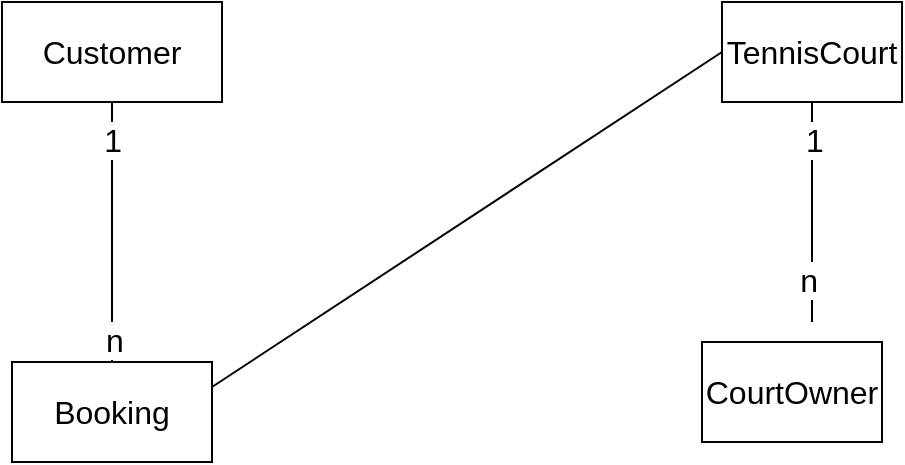 <mxfile version="18.2.0" type="device" pages="3"><diagram id="C5RBs43oDa-KdzZeNtuy" name="ERD"><mxGraphModel dx="1422" dy="737" grid="1" gridSize="10" guides="1" tooltips="1" connect="1" arrows="1" fold="1" page="1" pageScale="1" pageWidth="827" pageHeight="1169" math="0" shadow="0"><root><mxCell id="WIyWlLk6GJQsqaUBKTNV-0"/><mxCell id="WIyWlLk6GJQsqaUBKTNV-1" parent="WIyWlLk6GJQsqaUBKTNV-0"/><mxCell id="2PuIVnwq2_Kb8rl6RkyV-0" value="TennisCourt" style="rounded=0;whiteSpace=wrap;html=1;fontSize=16;" parent="WIyWlLk6GJQsqaUBKTNV-1" vertex="1"><mxGeometry x="450" y="90" width="90" height="50" as="geometry"/></mxCell><mxCell id="2PuIVnwq2_Kb8rl6RkyV-2" value="CourtOwner" style="rounded=0;whiteSpace=wrap;html=1;fontSize=16;" parent="WIyWlLk6GJQsqaUBKTNV-1" vertex="1"><mxGeometry x="440" y="260" width="90" height="50" as="geometry"/></mxCell><mxCell id="2PuIVnwq2_Kb8rl6RkyV-3" value="Customer" style="rounded=0;whiteSpace=wrap;html=1;fontSize=16;" parent="WIyWlLk6GJQsqaUBKTNV-1" vertex="1"><mxGeometry x="90" y="90" width="110" height="50" as="geometry"/></mxCell><mxCell id="2PuIVnwq2_Kb8rl6RkyV-11" value="" style="endArrow=none;html=1;rounded=0;fontSize=16;exitX=0.5;exitY=1;exitDx=0;exitDy=0;endFill=0;" parent="WIyWlLk6GJQsqaUBKTNV-1" source="2PuIVnwq2_Kb8rl6RkyV-0" edge="1"><mxGeometry relative="1" as="geometry"><mxPoint x="310" y="390" as="sourcePoint"/><mxPoint x="495" y="250" as="targetPoint"/></mxGeometry></mxCell><mxCell id="2PuIVnwq2_Kb8rl6RkyV-13" value="1" style="edgeLabel;resizable=0;html=1;align=left;verticalAlign=bottom;fontSize=16;" parent="2PuIVnwq2_Kb8rl6RkyV-11" connectable="0" vertex="1"><mxGeometry x="-1" relative="1" as="geometry"><mxPoint x="-5" y="30" as="offset"/></mxGeometry></mxCell><mxCell id="2PuIVnwq2_Kb8rl6RkyV-14" value="n" style="edgeLabel;resizable=0;html=1;align=right;verticalAlign=bottom;fontSize=16;" parent="2PuIVnwq2_Kb8rl6RkyV-11" connectable="0" vertex="1"><mxGeometry x="1" relative="1" as="geometry"><mxPoint x="3" y="-10" as="offset"/></mxGeometry></mxCell><mxCell id="2PuIVnwq2_Kb8rl6RkyV-20" value="Booking" style="rounded=0;whiteSpace=wrap;html=1;fontSize=16;" parent="WIyWlLk6GJQsqaUBKTNV-1" vertex="1"><mxGeometry x="95" y="270" width="100" height="50" as="geometry"/></mxCell><mxCell id="2PuIVnwq2_Kb8rl6RkyV-25" value="" style="endArrow=none;html=1;rounded=0;fontSize=16;entryX=0.5;entryY=1;entryDx=0;entryDy=0;endFill=0;" parent="WIyWlLk6GJQsqaUBKTNV-1" source="2PuIVnwq2_Kb8rl6RkyV-20" target="2PuIVnwq2_Kb8rl6RkyV-3" edge="1"><mxGeometry relative="1" as="geometry"><mxPoint x="240" y="300" as="sourcePoint"/><mxPoint x="350" y="330" as="targetPoint"/></mxGeometry></mxCell><mxCell id="2PuIVnwq2_Kb8rl6RkyV-26" value="n" style="edgeLabel;resizable=0;html=1;align=left;verticalAlign=bottom;fontSize=16;" parent="2PuIVnwq2_Kb8rl6RkyV-25" connectable="0" vertex="1"><mxGeometry x="-1" relative="1" as="geometry"><mxPoint x="-5" as="offset"/></mxGeometry></mxCell><mxCell id="2PuIVnwq2_Kb8rl6RkyV-27" value="1" style="edgeLabel;resizable=0;html=1;align=right;verticalAlign=bottom;fontSize=16;" parent="2PuIVnwq2_Kb8rl6RkyV-25" connectable="0" vertex="1"><mxGeometry x="1" relative="1" as="geometry"><mxPoint x="5" y="30" as="offset"/></mxGeometry></mxCell><mxCell id="aua31piOPpDeDvHwwefi-3" value="" style="endArrow=none;html=1;rounded=0;exitX=1;exitY=0.25;exitDx=0;exitDy=0;entryX=0;entryY=0.5;entryDx=0;entryDy=0;" parent="WIyWlLk6GJQsqaUBKTNV-1" source="2PuIVnwq2_Kb8rl6RkyV-20" target="2PuIVnwq2_Kb8rl6RkyV-0" edge="1"><mxGeometry relative="1" as="geometry"><mxPoint x="330" y="380" as="sourcePoint"/><mxPoint x="490" y="380" as="targetPoint"/></mxGeometry></mxCell></root></mxGraphModel></diagram><diagram id="2z8vm2CFwaN5a-4MTKaR" name="System Boundary"><mxGraphModel dx="1422" dy="737" grid="1" gridSize="10" guides="1" tooltips="1" connect="1" arrows="1" fold="1" page="1" pageScale="1" pageWidth="827" pageHeight="1169" math="0" shadow="0"><root><mxCell id="0"/><mxCell id="1" parent="0"/><mxCell id="UJW-gBjIxC0FnNtkPzUB-1" value="" style="rounded=0;whiteSpace=wrap;html=1;fontSize=16;" parent="1" vertex="1"><mxGeometry x="120" y="120" width="600" height="760" as="geometry"/></mxCell><mxCell id="UJW-gBjIxC0FnNtkPzUB-2" value="Authenticated" style="shape=umlActor;verticalLabelPosition=bottom;verticalAlign=top;html=1;outlineConnect=0;fontSize=16;" parent="1" vertex="1"><mxGeometry x="50" y="450" width="30" height="60" as="geometry"/></mxCell><mxCell id="UJW-gBjIxC0FnNtkPzUB-3" value="Guest" style="shape=umlActor;verticalLabelPosition=bottom;verticalAlign=top;html=1;outlineConnect=0;fontSize=16;" parent="1" vertex="1"><mxGeometry x="40" y="180" width="30" height="60" as="geometry"/></mxCell><mxCell id="UJW-gBjIxC0FnNtkPzUB-9" value="Tennis court owner" style="shape=umlActor;verticalLabelPosition=bottom;verticalAlign=top;html=1;outlineConnect=0;fontSize=16;" parent="1" vertex="1"><mxGeometry x="790" y="170" width="30" height="60" as="geometry"/></mxCell><mxCell id="UJW-gBjIxC0FnNtkPzUB-10" value="Admin&amp;nbsp;" style="shape=umlActor;verticalLabelPosition=bottom;verticalAlign=top;html=1;outlineConnect=0;fontSize=16;" parent="1" vertex="1"><mxGeometry x="770" y="730" width="30" height="60" as="geometry"/></mxCell><mxCell id="UJW-gBjIxC0FnNtkPzUB-11" value="System handler" style="shape=umlActor;verticalLabelPosition=bottom;verticalAlign=top;html=1;outlineConnect=0;fontSize=16;" parent="1" vertex="1"><mxGeometry x="760" y="400" width="30" height="60" as="geometry"/></mxCell><mxCell id="UJW-gBjIxC0FnNtkPzUB-14" value="" style="endArrow=classic;html=1;rounded=0;fontSize=16;exitX=0.5;exitY=0;exitDx=0;exitDy=0;exitPerimeter=0;" parent="1" source="UJW-gBjIxC0FnNtkPzUB-9" target="UJW-gBjIxC0FnNtkPzUB-2" edge="1"><mxGeometry width="50" height="50" relative="1" as="geometry"><mxPoint x="290" y="430" as="sourcePoint"/><mxPoint x="340" y="380" as="targetPoint"/><Array as="points"><mxPoint x="805" y="50"/><mxPoint x="55" y="50"/><mxPoint x="20" y="50"/><mxPoint x="20" y="150"/><mxPoint x="20" y="380"/><mxPoint x="20" y="440"/></Array></mxGeometry></mxCell><mxCell id="UJW-gBjIxC0FnNtkPzUB-16" value="Login" style="ellipse;whiteSpace=wrap;html=1;fontSize=16;" parent="1" vertex="1"><mxGeometry x="170" y="190" width="100" height="50" as="geometry"/></mxCell><mxCell id="UJW-gBjIxC0FnNtkPzUB-17" value="View list tennis court" style="ellipse;whiteSpace=wrap;html=1;fontSize=16;" parent="1" vertex="1"><mxGeometry x="147.5" y="310" width="130" height="60" as="geometry"/></mxCell><mxCell id="UJW-gBjIxC0FnNtkPzUB-18" value="Register" style="ellipse;whiteSpace=wrap;html=1;fontSize=16;" parent="1" vertex="1"><mxGeometry x="170" y="130" width="110" height="50" as="geometry"/></mxCell><mxCell id="UJW-gBjIxC0FnNtkPzUB-21" value="Logout" style="ellipse;whiteSpace=wrap;html=1;fontSize=16;" parent="1" vertex="1"><mxGeometry x="162.5" y="390" width="100" height="50" as="geometry"/></mxCell><mxCell id="UJW-gBjIxC0FnNtkPzUB-26" value="Customer" style="shape=umlActor;verticalLabelPosition=bottom;verticalAlign=top;html=1;outlineConnect=0;fontSize=16;" parent="1" vertex="1"><mxGeometry x="50" y="680" width="30" height="60" as="geometry"/></mxCell><mxCell id="UJW-gBjIxC0FnNtkPzUB-27" value="" style="endArrow=classic;html=1;rounded=0;fontSize=16;exitX=0.5;exitY=0;exitDx=0;exitDy=0;exitPerimeter=0;" parent="1" source="UJW-gBjIxC0FnNtkPzUB-26" target="UJW-gBjIxC0FnNtkPzUB-2" edge="1"><mxGeometry width="50" height="50" relative="1" as="geometry"><mxPoint x="460" y="770" as="sourcePoint"/><mxPoint x="510" y="720" as="targetPoint"/></mxGeometry></mxCell><mxCell id="UJW-gBjIxC0FnNtkPzUB-28" value="" style="endArrow=classic;html=1;rounded=0;fontSize=16;exitX=0;exitY=1;exitDx=0;exitDy=0;exitPerimeter=0;entryX=0;entryY=0.333;entryDx=0;entryDy=0;entryPerimeter=0;" parent="1" source="UJW-gBjIxC0FnNtkPzUB-10" target="UJW-gBjIxC0FnNtkPzUB-2" edge="1"><mxGeometry width="50" height="50" relative="1" as="geometry"><mxPoint x="460" y="570" as="sourcePoint"/><mxPoint x="510" y="520" as="targetPoint"/><Array as="points"><mxPoint x="770" y="920"/><mxPoint x="10" y="920"/><mxPoint x="10" y="500"/></Array></mxGeometry></mxCell><mxCell id="UJW-gBjIxC0FnNtkPzUB-30" value="View profile" style="ellipse;whiteSpace=wrap;html=1;fontSize=16;" parent="1" vertex="1"><mxGeometry x="170" y="460" width="120" height="60" as="geometry"/></mxCell><mxCell id="UJW-gBjIxC0FnNtkPzUB-33" value="Edit profile" style="ellipse;whiteSpace=wrap;html=1;fontSize=16;" parent="1" vertex="1"><mxGeometry x="350" y="430" width="120" height="60" as="geometry"/></mxCell><mxCell id="UJW-gBjIxC0FnNtkPzUB-36" value="Booking tennis court" style="ellipse;whiteSpace=wrap;html=1;fontSize=16;" parent="1" vertex="1"><mxGeometry x="140" y="740" width="145" height="60" as="geometry"/></mxCell><mxCell id="UJW-gBjIxC0FnNtkPzUB-38" value="View notifications" style="ellipse;whiteSpace=wrap;html=1;fontSize=16;" parent="1" vertex="1"><mxGeometry x="165" y="530" width="170" height="60" as="geometry"/></mxCell><mxCell id="UJW-gBjIxC0FnNtkPzUB-39" value="View history booking" style="ellipse;whiteSpace=wrap;html=1;fontSize=16;" parent="1" vertex="1"><mxGeometry x="147.5" y="610" width="160" height="60" as="geometry"/></mxCell><mxCell id="UJW-gBjIxC0FnNtkPzUB-42" value="View booking detail" style="ellipse;whiteSpace=wrap;html=1;fontSize=16;" parent="1" vertex="1"><mxGeometry x="352.5" y="740" width="145" height="60" as="geometry"/></mxCell><mxCell id="UJW-gBjIxC0FnNtkPzUB-44" value="Cancel booking" style="ellipse;whiteSpace=wrap;html=1;fontSize=16;" parent="1" vertex="1"><mxGeometry x="155" y="810" width="145" height="60" as="geometry"/></mxCell><mxCell id="UJW-gBjIxC0FnNtkPzUB-48" value="Send notifications" style="ellipse;whiteSpace=wrap;html=1;fontSize=16;" parent="1" vertex="1"><mxGeometry x="497.5" y="430" width="170" height="60" as="geometry"/></mxCell><mxCell id="UJW-gBjIxC0FnNtkPzUB-49" value="" style="endArrow=none;html=1;rounded=0;fontSize=16;exitX=0;exitY=0.333;exitDx=0;exitDy=0;exitPerimeter=0;entryX=1;entryY=0.5;entryDx=0;entryDy=0;endFill=0;" parent="1" source="UJW-gBjIxC0FnNtkPzUB-11" target="UJW-gBjIxC0FnNtkPzUB-48" edge="1"><mxGeometry width="50" height="50" relative="1" as="geometry"><mxPoint x="460" y="570" as="sourcePoint"/><mxPoint x="510" y="520" as="targetPoint"/></mxGeometry></mxCell><mxCell id="UJW-gBjIxC0FnNtkPzUB-52" value="Add tennis court" style="ellipse;whiteSpace=wrap;html=1;fontSize=16;" parent="1" vertex="1"><mxGeometry x="550" y="130" width="110" height="50" as="geometry"/></mxCell><mxCell id="UJW-gBjIxC0FnNtkPzUB-53" value="Edit tennis court" style="ellipse;whiteSpace=wrap;html=1;fontSize=16;" parent="1" vertex="1"><mxGeometry x="330" y="360" width="110" height="50" as="geometry"/></mxCell><mxCell id="UJW-gBjIxC0FnNtkPzUB-54" value="Search tennis court" style="ellipse;whiteSpace=wrap;html=1;fontSize=16;" parent="1" vertex="1"><mxGeometry x="135" y="250" width="130" height="50" as="geometry"/></mxCell><mxCell id="UJW-gBjIxC0FnNtkPzUB-56" value="Cancel booking" style="ellipse;whiteSpace=wrap;html=1;fontSize=16;" parent="1" vertex="1"><mxGeometry x="300" y="160" width="145" height="60" as="geometry"/></mxCell><mxCell id="UJW-gBjIxC0FnNtkPzUB-57" value="" style="endArrow=none;html=1;rounded=0;fontSize=16;exitX=0;exitY=0.333;exitDx=0;exitDy=0;exitPerimeter=0;entryX=1;entryY=0.5;entryDx=0;entryDy=0;endFill=0;" parent="1" source="UJW-gBjIxC0FnNtkPzUB-9" target="UJW-gBjIxC0FnNtkPzUB-52" edge="1"><mxGeometry width="50" height="50" relative="1" as="geometry"><mxPoint x="460" y="520" as="sourcePoint"/><mxPoint x="510" y="470" as="targetPoint"/></mxGeometry></mxCell><mxCell id="UJW-gBjIxC0FnNtkPzUB-60" value="View list booking" style="ellipse;whiteSpace=wrap;html=1;fontSize=16;" parent="1" vertex="1"><mxGeometry x="520" y="190" width="110" height="50" as="geometry"/></mxCell><mxCell id="UJW-gBjIxC0FnNtkPzUB-61" value="" style="endArrow=none;html=1;rounded=0;fontSize=16;entryX=1;entryY=0.5;entryDx=0;entryDy=0;endFill=0;" parent="1" target="UJW-gBjIxC0FnNtkPzUB-60" edge="1"><mxGeometry width="50" height="50" relative="1" as="geometry"><mxPoint x="790" y="190" as="sourcePoint"/><mxPoint x="510" y="470" as="targetPoint"/></mxGeometry></mxCell><mxCell id="UJW-gBjIxC0FnNtkPzUB-63" value="View report of using court" style="ellipse;whiteSpace=wrap;html=1;fontSize=16;" parent="1" vertex="1"><mxGeometry x="420" y="250" width="130" height="50" as="geometry"/></mxCell><mxCell id="UJW-gBjIxC0FnNtkPzUB-64" value="" style="endArrow=none;html=1;rounded=0;fontSize=16;entryX=1;entryY=0.5;entryDx=0;entryDy=0;endFill=0;" parent="1" target="UJW-gBjIxC0FnNtkPzUB-63" edge="1"><mxGeometry width="50" height="50" relative="1" as="geometry"><mxPoint x="790" y="190" as="sourcePoint"/><mxPoint x="510" y="470" as="targetPoint"/></mxGeometry></mxCell><mxCell id="UJW-gBjIxC0FnNtkPzUB-65" value="View list user" style="ellipse;whiteSpace=wrap;html=1;fontSize=16;" parent="1" vertex="1"><mxGeometry x="515" y="630" width="145" height="60" as="geometry"/></mxCell><mxCell id="UJW-gBjIxC0FnNtkPzUB-66" value="View list tennis court" style="ellipse;whiteSpace=wrap;html=1;fontSize=16;" parent="1" vertex="1"><mxGeometry x="515" y="320" width="145" height="60" as="geometry"/></mxCell><mxCell id="UJW-gBjIxC0FnNtkPzUB-67" value="" style="endArrow=none;html=1;rounded=0;fontSize=16;entryX=1;entryY=0;entryDx=0;entryDy=0;endFill=0;" parent="1" target="UJW-gBjIxC0FnNtkPzUB-66" edge="1"><mxGeometry width="50" height="50" relative="1" as="geometry"><mxPoint x="790" y="190" as="sourcePoint"/><mxPoint x="475" y="345" as="targetPoint"/></mxGeometry></mxCell><mxCell id="UJW-gBjIxC0FnNtkPzUB-68" value="View list tennis court" style="ellipse;whiteSpace=wrap;html=1;fontSize=16;" parent="1" vertex="1"><mxGeometry x="540" y="720" width="145" height="60" as="geometry"/></mxCell><mxCell id="UJW-gBjIxC0FnNtkPzUB-69" value="" style="endArrow=none;html=1;rounded=0;fontSize=16;exitX=0;exitY=0.333;exitDx=0;exitDy=0;exitPerimeter=0;entryX=1;entryY=0.633;entryDx=0;entryDy=0;entryPerimeter=0;endFill=0;" parent="1" source="UJW-gBjIxC0FnNtkPzUB-10" target="UJW-gBjIxC0FnNtkPzUB-65" edge="1"><mxGeometry width="50" height="50" relative="1" as="geometry"><mxPoint x="460" y="800" as="sourcePoint"/><mxPoint x="510" y="750" as="targetPoint"/></mxGeometry></mxCell><mxCell id="UJW-gBjIxC0FnNtkPzUB-70" value="" style="endArrow=none;html=1;rounded=0;fontSize=16;entryX=0.986;entryY=0.633;entryDx=0;entryDy=0;entryPerimeter=0;endFill=0;" parent="1" target="UJW-gBjIxC0FnNtkPzUB-68" edge="1"><mxGeometry width="50" height="50" relative="1" as="geometry"><mxPoint x="770" y="750" as="sourcePoint"/><mxPoint x="665" y="707.98" as="targetPoint"/></mxGeometry></mxCell><mxCell id="UJW-gBjIxC0FnNtkPzUB-76" value="Edit/ban account" style="ellipse;whiteSpace=wrap;html=1;fontSize=16;" parent="1" vertex="1"><mxGeometry x="530" y="510" width="120" height="60" as="geometry"/></mxCell><mxCell id="bhuMH98jINKaRVox1JAM-11" value="" style="endArrow=none;endFill=0;endSize=12;html=1;rounded=0;fontSize=16;exitX=1;exitY=0.333;exitDx=0;exitDy=0;exitPerimeter=0;entryX=0;entryY=0.5;entryDx=0;entryDy=0;" parent="1" source="UJW-gBjIxC0FnNtkPzUB-2" target="UJW-gBjIxC0FnNtkPzUB-38" edge="1"><mxGeometry width="160" relative="1" as="geometry"><mxPoint x="70" y="471.21" as="sourcePoint"/><mxPoint x="179.896" y="539.997" as="targetPoint"/></mxGeometry></mxCell><mxCell id="bhuMH98jINKaRVox1JAM-12" value="" style="endArrow=none;endFill=0;endSize=12;html=1;rounded=0;fontSize=16;exitX=1;exitY=0.333;exitDx=0;exitDy=0;exitPerimeter=0;entryX=0;entryY=0.5;entryDx=0;entryDy=0;" parent="1" target="UJW-gBjIxC0FnNtkPzUB-30" edge="1"><mxGeometry width="160" relative="1" as="geometry"><mxPoint x="80" y="470" as="sourcePoint"/><mxPoint x="187.574" y="468.787" as="targetPoint"/></mxGeometry></mxCell><mxCell id="bhuMH98jINKaRVox1JAM-15" value="" style="endArrow=none;endFill=0;endSize=12;html=1;rounded=0;fontSize=16;exitX=1;exitY=0.333;exitDx=0;exitDy=0;exitPerimeter=0;" parent="1" edge="1"><mxGeometry width="160" relative="1" as="geometry"><mxPoint x="70" y="200" as="sourcePoint"/><mxPoint x="170.971" y="210.097" as="targetPoint"/></mxGeometry></mxCell><mxCell id="bhuMH98jINKaRVox1JAM-16" value="" style="endArrow=none;endFill=0;endSize=12;html=1;rounded=0;fontSize=16;exitX=1;exitY=0.333;exitDx=0;exitDy=0;exitPerimeter=0;entryX=0;entryY=0.5;entryDx=0;entryDy=0;" parent="1" edge="1"><mxGeometry width="160" relative="1" as="geometry"><mxPoint x="70" y="200" as="sourcePoint"/><mxPoint x="170" y="155" as="targetPoint"/></mxGeometry></mxCell><mxCell id="bhuMH98jINKaRVox1JAM-17" value="" style="endArrow=none;endFill=0;endSize=12;html=1;rounded=0;fontSize=16;exitX=1;exitY=0.333;exitDx=0;exitDy=0;exitPerimeter=0;entryX=0;entryY=0.5;entryDx=0;entryDy=0;" parent="1" source="UJW-gBjIxC0FnNtkPzUB-3" target="UJW-gBjIxC0FnNtkPzUB-54" edge="1"><mxGeometry width="160" relative="1" as="geometry"><mxPoint x="80" y="210" as="sourcePoint"/><mxPoint x="180.971" y="220.097" as="targetPoint"/></mxGeometry></mxCell><mxCell id="bhuMH98jINKaRVox1JAM-18" value="" style="endArrow=none;endFill=0;endSize=12;html=1;rounded=0;fontSize=16;exitX=1;exitY=0.333;exitDx=0;exitDy=0;exitPerimeter=0;entryX=0;entryY=0.5;entryDx=0;entryDy=0;" parent="1" source="UJW-gBjIxC0FnNtkPzUB-3" target="UJW-gBjIxC0FnNtkPzUB-17" edge="1"><mxGeometry width="160" relative="1" as="geometry"><mxPoint x="80" y="210" as="sourcePoint"/><mxPoint x="145" y="285" as="targetPoint"/></mxGeometry></mxCell><mxCell id="bhuMH98jINKaRVox1JAM-19" value="" style="endArrow=none;endFill=0;endSize=12;html=1;rounded=0;fontSize=16;exitX=1;exitY=0.333;exitDx=0;exitDy=0;exitPerimeter=0;entryX=0;entryY=0.5;entryDx=0;entryDy=0;" parent="1" source="UJW-gBjIxC0FnNtkPzUB-26" target="UJW-gBjIxC0FnNtkPzUB-39" edge="1"><mxGeometry width="160" relative="1" as="geometry"><mxPoint x="90" y="480" as="sourcePoint"/><mxPoint x="180" y="500" as="targetPoint"/></mxGeometry></mxCell><mxCell id="bhuMH98jINKaRVox1JAM-20" value="" style="endArrow=none;endFill=0;endSize=12;html=1;rounded=0;fontSize=16;exitX=1;exitY=0.333;exitDx=0;exitDy=0;exitPerimeter=0;entryX=0;entryY=0.5;entryDx=0;entryDy=0;" parent="1" source="UJW-gBjIxC0FnNtkPzUB-26" target="UJW-gBjIxC0FnNtkPzUB-36" edge="1"><mxGeometry width="160" relative="1" as="geometry"><mxPoint x="90" y="710" as="sourcePoint"/><mxPoint x="145" y="700" as="targetPoint"/></mxGeometry></mxCell><mxCell id="UxEgPrZE5KZEP8qfRv_Z-1" value="View list booking" style="ellipse;whiteSpace=wrap;html=1;fontSize=16;" parent="1" vertex="1"><mxGeometry x="155" y="680" width="155" height="50" as="geometry"/></mxCell><mxCell id="UxEgPrZE5KZEP8qfRv_Z-3" value="" style="endArrow=none;endFill=0;endSize=12;html=1;rounded=0;fontSize=16;exitX=1;exitY=0.333;exitDx=0;exitDy=0;exitPerimeter=0;" parent="1" source="UJW-gBjIxC0FnNtkPzUB-26" target="UxEgPrZE5KZEP8qfRv_Z-1" edge="1"><mxGeometry width="160" relative="1" as="geometry"><mxPoint x="90" y="710" as="sourcePoint"/><mxPoint x="157.5" y="650" as="targetPoint"/></mxGeometry></mxCell><mxCell id="o8gAWAneQHNiGR48dCeE-1" value="Extends" style="endArrow=open;endSize=16;endFill=0;html=1;rounded=0;exitX=1;exitY=0.5;exitDx=0;exitDy=0;entryX=0;entryY=0.5;entryDx=0;entryDy=0;dashed=1;" edge="1" parent="1" source="UxEgPrZE5KZEP8qfRv_Z-1" target="UJW-gBjIxC0FnNtkPzUB-42"><mxGeometry width="160" relative="1" as="geometry"><mxPoint x="640" y="580" as="sourcePoint"/><mxPoint x="800" y="580" as="targetPoint"/></mxGeometry></mxCell><mxCell id="o8gAWAneQHNiGR48dCeE-2" value="Extends" style="endArrow=open;endSize=16;endFill=0;html=1;rounded=0;exitX=0.5;exitY=1;exitDx=0;exitDy=0;entryX=1;entryY=0.5;entryDx=0;entryDy=0;dashed=1;" edge="1" parent="1" source="UJW-gBjIxC0FnNtkPzUB-42" target="UJW-gBjIxC0FnNtkPzUB-44"><mxGeometry width="160" relative="1" as="geometry"><mxPoint x="320" y="715" as="sourcePoint"/><mxPoint x="362.5" y="780" as="targetPoint"/></mxGeometry></mxCell><mxCell id="o8gAWAneQHNiGR48dCeE-3" value="Extends" style="endArrow=open;endSize=16;endFill=0;html=1;rounded=0;exitX=0.5;exitY=0;exitDx=0;exitDy=0;entryX=0.5;entryY=1;entryDx=0;entryDy=0;dashed=1;" edge="1" parent="1" source="UJW-gBjIxC0FnNtkPzUB-65" target="UJW-gBjIxC0FnNtkPzUB-76"><mxGeometry width="160" relative="1" as="geometry"><mxPoint x="320" y="715" as="sourcePoint"/><mxPoint x="362.5" y="780" as="targetPoint"/></mxGeometry></mxCell><mxCell id="o8gAWAneQHNiGR48dCeE-4" value="Extends" style="endArrow=open;endSize=16;endFill=0;html=1;rounded=0;exitX=0;exitY=0.5;exitDx=0;exitDy=0;entryX=1;entryY=0.5;entryDx=0;entryDy=0;dashed=1;" edge="1" parent="1" source="UJW-gBjIxC0FnNtkPzUB-60" target="UJW-gBjIxC0FnNtkPzUB-56"><mxGeometry width="160" relative="1" as="geometry"><mxPoint x="597.5" y="640" as="sourcePoint"/><mxPoint x="570" y="580" as="targetPoint"/></mxGeometry></mxCell><mxCell id="o8gAWAneQHNiGR48dCeE-5" value="Extends" style="endArrow=open;endSize=16;endFill=0;html=1;rounded=0;exitX=0;exitY=0.5;exitDx=0;exitDy=0;entryX=1;entryY=0.5;entryDx=0;entryDy=0;dashed=1;" edge="1" parent="1" source="UJW-gBjIxC0FnNtkPzUB-66" target="UJW-gBjIxC0FnNtkPzUB-53"><mxGeometry width="160" relative="1" as="geometry"><mxPoint x="530" y="225" as="sourcePoint"/><mxPoint x="455" y="200" as="targetPoint"/></mxGeometry></mxCell><mxCell id="o8gAWAneQHNiGR48dCeE-6" value="" style="endArrow=none;endFill=0;endSize=12;html=1;rounded=0;fontSize=16;entryX=0.05;entryY=0.68;entryDx=0;entryDy=0;entryPerimeter=0;" edge="1" parent="1" target="UJW-gBjIxC0FnNtkPzUB-21"><mxGeometry width="160" relative="1" as="geometry"><mxPoint x="80" y="470" as="sourcePoint"/><mxPoint x="180" y="500" as="targetPoint"/></mxGeometry></mxCell><mxCell id="o8gAWAneQHNiGR48dCeE-7" value="Extends" style="endArrow=open;endSize=16;endFill=0;html=1;rounded=0;exitX=1;exitY=0.5;exitDx=0;exitDy=0;entryX=-0.008;entryY=0.617;entryDx=0;entryDy=0;dashed=1;entryPerimeter=0;" edge="1" parent="1" source="UJW-gBjIxC0FnNtkPzUB-30" target="UJW-gBjIxC0FnNtkPzUB-33"><mxGeometry width="160" relative="1" as="geometry"><mxPoint x="525" y="360" as="sourcePoint"/><mxPoint x="450" y="395" as="targetPoint"/></mxGeometry></mxCell></root></mxGraphModel></diagram><diagram id="xUAOEQLRYdGth8CyVpfJ" name="Entity Relationship"><mxGraphModel dx="1422" dy="737" grid="1" gridSize="10" guides="1" tooltips="1" connect="1" arrows="1" fold="1" page="1" pageScale="1" pageWidth="827" pageHeight="1169" math="0" shadow="0"><root><mxCell id="0"/><mxCell id="1" parent="0"/><mxCell id="BHKa18oJLD6kXE6wNdL4-1" value="" style="fontSize=12;html=1;endArrow=ERoneToMany;rounded=0;entryX=0.5;entryY=0;entryDx=0;entryDy=0;exitX=0.5;exitY=1;exitDx=0;exitDy=0;" parent="1" source="BHKa18oJLD6kXE6wNdL4-24" target="BHKa18oJLD6kXE6wNdL4-31" edge="1"><mxGeometry width="100" height="100" relative="1" as="geometry"><mxPoint x="710" y="130" as="sourcePoint"/><mxPoint x="710" y="180" as="targetPoint"/></mxGeometry></mxCell><mxCell id="BHKa18oJLD6kXE6wNdL4-2" value="CourtOwner" style="shape=table;startSize=30;container=1;collapsible=1;childLayout=tableLayout;fixedRows=1;rowLines=0;fontStyle=1;align=center;resizeLast=1;" parent="1" vertex="1"><mxGeometry x="60" y="345" width="180" height="240" as="geometry"/></mxCell><mxCell id="BHKa18oJLD6kXE6wNdL4-3" value="" style="shape=tableRow;horizontal=0;startSize=0;swimlaneHead=0;swimlaneBody=0;fillColor=none;collapsible=0;dropTarget=0;points=[[0,0.5],[1,0.5]];portConstraint=eastwest;top=0;left=0;right=0;bottom=1;" parent="BHKa18oJLD6kXE6wNdL4-2" vertex="1"><mxGeometry y="30" width="180" height="30" as="geometry"/></mxCell><mxCell id="BHKa18oJLD6kXE6wNdL4-4" value="PK" style="shape=partialRectangle;connectable=0;fillColor=none;top=0;left=0;bottom=0;right=0;fontStyle=1;overflow=hidden;" parent="BHKa18oJLD6kXE6wNdL4-3" vertex="1"><mxGeometry width="30" height="30" as="geometry"><mxRectangle width="30" height="30" as="alternateBounds"/></mxGeometry></mxCell><mxCell id="BHKa18oJLD6kXE6wNdL4-5" value="Id" style="shape=partialRectangle;connectable=0;fillColor=none;top=0;left=0;bottom=0;right=0;align=left;spacingLeft=6;fontStyle=5;overflow=hidden;" parent="BHKa18oJLD6kXE6wNdL4-3" vertex="1"><mxGeometry x="30" width="150" height="30" as="geometry"><mxRectangle width="150" height="30" as="alternateBounds"/></mxGeometry></mxCell><mxCell id="BHKa18oJLD6kXE6wNdL4-6" value="" style="shape=tableRow;horizontal=0;startSize=0;swimlaneHead=0;swimlaneBody=0;fillColor=none;collapsible=0;dropTarget=0;points=[[0,0.5],[1,0.5]];portConstraint=eastwest;top=0;left=0;right=0;bottom=0;" parent="BHKa18oJLD6kXE6wNdL4-2" vertex="1"><mxGeometry y="60" width="180" height="30" as="geometry"/></mxCell><mxCell id="BHKa18oJLD6kXE6wNdL4-7" value="" style="shape=partialRectangle;connectable=0;fillColor=none;top=0;left=0;bottom=0;right=0;editable=1;overflow=hidden;" parent="BHKa18oJLD6kXE6wNdL4-6" vertex="1"><mxGeometry width="30" height="30" as="geometry"><mxRectangle width="30" height="30" as="alternateBounds"/></mxGeometry></mxCell><mxCell id="BHKa18oJLD6kXE6wNdL4-8" value="Email" style="shape=partialRectangle;connectable=0;fillColor=none;top=0;left=0;bottom=0;right=0;align=left;spacingLeft=6;overflow=hidden;" parent="BHKa18oJLD6kXE6wNdL4-6" vertex="1"><mxGeometry x="30" width="150" height="30" as="geometry"><mxRectangle width="150" height="30" as="alternateBounds"/></mxGeometry></mxCell><mxCell id="BHKa18oJLD6kXE6wNdL4-9" value="" style="shape=tableRow;horizontal=0;startSize=0;swimlaneHead=0;swimlaneBody=0;fillColor=none;collapsible=0;dropTarget=0;points=[[0,0.5],[1,0.5]];portConstraint=eastwest;top=0;left=0;right=0;bottom=0;" parent="BHKa18oJLD6kXE6wNdL4-2" vertex="1"><mxGeometry y="90" width="180" height="30" as="geometry"/></mxCell><mxCell id="BHKa18oJLD6kXE6wNdL4-10" value="" style="shape=partialRectangle;connectable=0;fillColor=none;top=0;left=0;bottom=0;right=0;editable=1;overflow=hidden;" parent="BHKa18oJLD6kXE6wNdL4-9" vertex="1"><mxGeometry width="30" height="30" as="geometry"><mxRectangle width="30" height="30" as="alternateBounds"/></mxGeometry></mxCell><mxCell id="BHKa18oJLD6kXE6wNdL4-11" value="FullName" style="shape=partialRectangle;connectable=0;fillColor=none;top=0;left=0;bottom=0;right=0;align=left;spacingLeft=6;overflow=hidden;" parent="BHKa18oJLD6kXE6wNdL4-9" vertex="1"><mxGeometry x="30" width="150" height="30" as="geometry"><mxRectangle width="150" height="30" as="alternateBounds"/></mxGeometry></mxCell><mxCell id="BHKa18oJLD6kXE6wNdL4-12" value="" style="shape=tableRow;horizontal=0;startSize=0;swimlaneHead=0;swimlaneBody=0;fillColor=none;collapsible=0;dropTarget=0;points=[[0,0.5],[1,0.5]];portConstraint=eastwest;top=0;left=0;right=0;bottom=0;" parent="BHKa18oJLD6kXE6wNdL4-2" vertex="1"><mxGeometry y="120" width="180" height="30" as="geometry"/></mxCell><mxCell id="BHKa18oJLD6kXE6wNdL4-13" value="" style="shape=partialRectangle;connectable=0;fillColor=none;top=0;left=0;bottom=0;right=0;editable=1;overflow=hidden;" parent="BHKa18oJLD6kXE6wNdL4-12" vertex="1"><mxGeometry width="30" height="30" as="geometry"><mxRectangle width="30" height="30" as="alternateBounds"/></mxGeometry></mxCell><mxCell id="BHKa18oJLD6kXE6wNdL4-14" value="Phone" style="shape=partialRectangle;connectable=0;fillColor=none;top=0;left=0;bottom=0;right=0;align=left;spacingLeft=6;overflow=hidden;" parent="BHKa18oJLD6kXE6wNdL4-12" vertex="1"><mxGeometry x="30" width="150" height="30" as="geometry"><mxRectangle width="150" height="30" as="alternateBounds"/></mxGeometry></mxCell><mxCell id="BHKa18oJLD6kXE6wNdL4-15" value="" style="shape=tableRow;horizontal=0;startSize=0;swimlaneHead=0;swimlaneBody=0;fillColor=none;collapsible=0;dropTarget=0;points=[[0,0.5],[1,0.5]];portConstraint=eastwest;top=0;left=0;right=0;bottom=0;" parent="BHKa18oJLD6kXE6wNdL4-2" vertex="1"><mxGeometry y="150" width="180" height="30" as="geometry"/></mxCell><mxCell id="BHKa18oJLD6kXE6wNdL4-16" value="" style="shape=partialRectangle;connectable=0;fillColor=none;top=0;left=0;bottom=0;right=0;editable=1;overflow=hidden;" parent="BHKa18oJLD6kXE6wNdL4-15" vertex="1"><mxGeometry width="30" height="30" as="geometry"><mxRectangle width="30" height="30" as="alternateBounds"/></mxGeometry></mxCell><mxCell id="BHKa18oJLD6kXE6wNdL4-17" value="Dob" style="shape=partialRectangle;connectable=0;fillColor=none;top=0;left=0;bottom=0;right=0;align=left;spacingLeft=6;overflow=hidden;" parent="BHKa18oJLD6kXE6wNdL4-15" vertex="1"><mxGeometry x="30" width="150" height="30" as="geometry"><mxRectangle width="150" height="30" as="alternateBounds"/></mxGeometry></mxCell><mxCell id="BHKa18oJLD6kXE6wNdL4-18" value="" style="shape=tableRow;horizontal=0;startSize=0;swimlaneHead=0;swimlaneBody=0;fillColor=none;collapsible=0;dropTarget=0;points=[[0,0.5],[1,0.5]];portConstraint=eastwest;top=0;left=0;right=0;bottom=0;" parent="BHKa18oJLD6kXE6wNdL4-2" vertex="1"><mxGeometry y="180" width="180" height="30" as="geometry"/></mxCell><mxCell id="BHKa18oJLD6kXE6wNdL4-19" value="" style="shape=partialRectangle;connectable=0;fillColor=none;top=0;left=0;bottom=0;right=0;editable=1;overflow=hidden;" parent="BHKa18oJLD6kXE6wNdL4-18" vertex="1"><mxGeometry width="30" height="30" as="geometry"><mxRectangle width="30" height="30" as="alternateBounds"/></mxGeometry></mxCell><mxCell id="BHKa18oJLD6kXE6wNdL4-20" value="Gender" style="shape=partialRectangle;connectable=0;fillColor=none;top=0;left=0;bottom=0;right=0;align=left;spacingLeft=6;overflow=hidden;" parent="BHKa18oJLD6kXE6wNdL4-18" vertex="1"><mxGeometry x="30" width="150" height="30" as="geometry"><mxRectangle width="150" height="30" as="alternateBounds"/></mxGeometry></mxCell><mxCell id="BHKa18oJLD6kXE6wNdL4-21" value="" style="shape=tableRow;horizontal=0;startSize=0;swimlaneHead=0;swimlaneBody=0;fillColor=none;collapsible=0;dropTarget=0;points=[[0,0.5],[1,0.5]];portConstraint=eastwest;top=0;left=0;right=0;bottom=0;" parent="BHKa18oJLD6kXE6wNdL4-2" vertex="1"><mxGeometry y="210" width="180" height="30" as="geometry"/></mxCell><mxCell id="BHKa18oJLD6kXE6wNdL4-22" value="" style="shape=partialRectangle;connectable=0;fillColor=none;top=0;left=0;bottom=0;right=0;editable=1;overflow=hidden;" parent="BHKa18oJLD6kXE6wNdL4-21" vertex="1"><mxGeometry width="30" height="30" as="geometry"><mxRectangle width="30" height="30" as="alternateBounds"/></mxGeometry></mxCell><mxCell id="BHKa18oJLD6kXE6wNdL4-23" value="Address" style="shape=partialRectangle;connectable=0;fillColor=none;top=0;left=0;bottom=0;right=0;align=left;spacingLeft=6;overflow=hidden;" parent="BHKa18oJLD6kXE6wNdL4-21" vertex="1"><mxGeometry x="30" width="150" height="30" as="geometry"><mxRectangle width="150" height="30" as="alternateBounds"/></mxGeometry></mxCell><mxCell id="BHKa18oJLD6kXE6wNdL4-24" value="Role" style="shape=table;startSize=30;container=1;collapsible=1;childLayout=tableLayout;fixedRows=1;rowLines=0;fontStyle=1;align=center;resizeLast=1;" parent="1" vertex="1"><mxGeometry x="620" y="15" width="180" height="95" as="geometry"/></mxCell><mxCell id="BHKa18oJLD6kXE6wNdL4-25" value="" style="shape=tableRow;horizontal=0;startSize=0;swimlaneHead=0;swimlaneBody=0;fillColor=none;collapsible=0;dropTarget=0;points=[[0,0.5],[1,0.5]];portConstraint=eastwest;top=0;left=0;right=0;bottom=1;" parent="BHKa18oJLD6kXE6wNdL4-24" vertex="1"><mxGeometry y="30" width="180" height="30" as="geometry"/></mxCell><mxCell id="BHKa18oJLD6kXE6wNdL4-26" value="PK" style="shape=partialRectangle;connectable=0;fillColor=none;top=0;left=0;bottom=0;right=0;fontStyle=1;overflow=hidden;" parent="BHKa18oJLD6kXE6wNdL4-25" vertex="1"><mxGeometry width="30" height="30" as="geometry"><mxRectangle width="30" height="30" as="alternateBounds"/></mxGeometry></mxCell><mxCell id="BHKa18oJLD6kXE6wNdL4-27" value="Id" style="shape=partialRectangle;connectable=0;fillColor=none;top=0;left=0;bottom=0;right=0;align=left;spacingLeft=6;fontStyle=5;overflow=hidden;" parent="BHKa18oJLD6kXE6wNdL4-25" vertex="1"><mxGeometry x="30" width="150" height="30" as="geometry"><mxRectangle width="150" height="30" as="alternateBounds"/></mxGeometry></mxCell><mxCell id="BHKa18oJLD6kXE6wNdL4-28" value="" style="shape=tableRow;horizontal=0;startSize=0;swimlaneHead=0;swimlaneBody=0;fillColor=none;collapsible=0;dropTarget=0;points=[[0,0.5],[1,0.5]];portConstraint=eastwest;top=0;left=0;right=0;bottom=0;" parent="BHKa18oJLD6kXE6wNdL4-24" vertex="1"><mxGeometry y="60" width="180" height="30" as="geometry"/></mxCell><mxCell id="BHKa18oJLD6kXE6wNdL4-29" value="" style="shape=partialRectangle;connectable=0;fillColor=none;top=0;left=0;bottom=0;right=0;editable=1;overflow=hidden;" parent="BHKa18oJLD6kXE6wNdL4-28" vertex="1"><mxGeometry width="30" height="30" as="geometry"><mxRectangle width="30" height="30" as="alternateBounds"/></mxGeometry></mxCell><mxCell id="BHKa18oJLD6kXE6wNdL4-30" value="Name" style="shape=partialRectangle;connectable=0;fillColor=none;top=0;left=0;bottom=0;right=0;align=left;spacingLeft=6;overflow=hidden;" parent="BHKa18oJLD6kXE6wNdL4-28" vertex="1"><mxGeometry x="30" width="150" height="30" as="geometry"><mxRectangle width="150" height="30" as="alternateBounds"/></mxGeometry></mxCell><mxCell id="BHKa18oJLD6kXE6wNdL4-31" value="Account" style="shape=table;startSize=30;container=1;collapsible=1;childLayout=tableLayout;fixedRows=1;rowLines=0;fontStyle=1;align=center;resizeLast=1;" parent="1" vertex="1"><mxGeometry x="620" y="170" width="180" height="120" as="geometry"/></mxCell><mxCell id="BHKa18oJLD6kXE6wNdL4-32" value="" style="shape=tableRow;horizontal=0;startSize=0;swimlaneHead=0;swimlaneBody=0;fillColor=none;collapsible=0;dropTarget=0;points=[[0,0.5],[1,0.5]];portConstraint=eastwest;top=0;left=0;right=0;bottom=1;" parent="BHKa18oJLD6kXE6wNdL4-31" vertex="1"><mxGeometry y="30" width="180" height="30" as="geometry"/></mxCell><mxCell id="BHKa18oJLD6kXE6wNdL4-33" value="PK" style="shape=partialRectangle;connectable=0;fillColor=none;top=0;left=0;bottom=0;right=0;fontStyle=1;overflow=hidden;" parent="BHKa18oJLD6kXE6wNdL4-32" vertex="1"><mxGeometry width="30" height="30" as="geometry"><mxRectangle width="30" height="30" as="alternateBounds"/></mxGeometry></mxCell><mxCell id="BHKa18oJLD6kXE6wNdL4-34" value="Email" style="shape=partialRectangle;connectable=0;fillColor=none;top=0;left=0;bottom=0;right=0;align=left;spacingLeft=6;fontStyle=5;overflow=hidden;" parent="BHKa18oJLD6kXE6wNdL4-32" vertex="1"><mxGeometry x="30" width="150" height="30" as="geometry"><mxRectangle width="150" height="30" as="alternateBounds"/></mxGeometry></mxCell><mxCell id="BHKa18oJLD6kXE6wNdL4-35" value="" style="shape=tableRow;horizontal=0;startSize=0;swimlaneHead=0;swimlaneBody=0;fillColor=none;collapsible=0;dropTarget=0;points=[[0,0.5],[1,0.5]];portConstraint=eastwest;top=0;left=0;right=0;bottom=0;" parent="BHKa18oJLD6kXE6wNdL4-31" vertex="1"><mxGeometry y="60" width="180" height="30" as="geometry"/></mxCell><mxCell id="BHKa18oJLD6kXE6wNdL4-36" value="" style="shape=partialRectangle;connectable=0;fillColor=none;top=0;left=0;bottom=0;right=0;editable=1;overflow=hidden;" parent="BHKa18oJLD6kXE6wNdL4-35" vertex="1"><mxGeometry width="30" height="30" as="geometry"><mxRectangle width="30" height="30" as="alternateBounds"/></mxGeometry></mxCell><mxCell id="BHKa18oJLD6kXE6wNdL4-37" value="Password" style="shape=partialRectangle;connectable=0;fillColor=none;top=0;left=0;bottom=0;right=0;align=left;spacingLeft=6;overflow=hidden;" parent="BHKa18oJLD6kXE6wNdL4-35" vertex="1"><mxGeometry x="30" width="150" height="30" as="geometry"><mxRectangle width="150" height="30" as="alternateBounds"/></mxGeometry></mxCell><mxCell id="BHKa18oJLD6kXE6wNdL4-38" value="" style="shape=tableRow;horizontal=0;startSize=0;swimlaneHead=0;swimlaneBody=0;fillColor=none;collapsible=0;dropTarget=0;points=[[0,0.5],[1,0.5]];portConstraint=eastwest;top=0;left=0;right=0;bottom=0;" parent="BHKa18oJLD6kXE6wNdL4-31" vertex="1"><mxGeometry y="90" width="180" height="30" as="geometry"/></mxCell><mxCell id="BHKa18oJLD6kXE6wNdL4-39" value="FK" style="shape=partialRectangle;connectable=0;fillColor=none;top=0;left=0;bottom=0;right=0;editable=1;overflow=hidden;" parent="BHKa18oJLD6kXE6wNdL4-38" vertex="1"><mxGeometry width="30" height="30" as="geometry"><mxRectangle width="30" height="30" as="alternateBounds"/></mxGeometry></mxCell><mxCell id="BHKa18oJLD6kXE6wNdL4-40" value="RoleId" style="shape=partialRectangle;connectable=0;fillColor=none;top=0;left=0;bottom=0;right=0;align=left;spacingLeft=6;overflow=hidden;" parent="BHKa18oJLD6kXE6wNdL4-38" vertex="1"><mxGeometry x="30" width="150" height="30" as="geometry"><mxRectangle width="150" height="30" as="alternateBounds"/></mxGeometry></mxCell><mxCell id="BHKa18oJLD6kXE6wNdL4-41" value="Customer" style="shape=table;startSize=30;container=1;collapsible=1;childLayout=tableLayout;fixedRows=1;rowLines=0;fontStyle=1;align=center;resizeLast=1;" parent="1" vertex="1"><mxGeometry x="60" y="40" width="180" height="240" as="geometry"/></mxCell><mxCell id="BHKa18oJLD6kXE6wNdL4-42" value="" style="shape=tableRow;horizontal=0;startSize=0;swimlaneHead=0;swimlaneBody=0;fillColor=none;collapsible=0;dropTarget=0;points=[[0,0.5],[1,0.5]];portConstraint=eastwest;top=0;left=0;right=0;bottom=1;" parent="BHKa18oJLD6kXE6wNdL4-41" vertex="1"><mxGeometry y="30" width="180" height="30" as="geometry"/></mxCell><mxCell id="BHKa18oJLD6kXE6wNdL4-43" value="PK" style="shape=partialRectangle;connectable=0;fillColor=none;top=0;left=0;bottom=0;right=0;fontStyle=1;overflow=hidden;" parent="BHKa18oJLD6kXE6wNdL4-42" vertex="1"><mxGeometry width="30" height="30" as="geometry"><mxRectangle width="30" height="30" as="alternateBounds"/></mxGeometry></mxCell><mxCell id="BHKa18oJLD6kXE6wNdL4-44" value="Id" style="shape=partialRectangle;connectable=0;fillColor=none;top=0;left=0;bottom=0;right=0;align=left;spacingLeft=6;fontStyle=5;overflow=hidden;" parent="BHKa18oJLD6kXE6wNdL4-42" vertex="1"><mxGeometry x="30" width="150" height="30" as="geometry"><mxRectangle width="150" height="30" as="alternateBounds"/></mxGeometry></mxCell><mxCell id="BHKa18oJLD6kXE6wNdL4-45" value="" style="shape=tableRow;horizontal=0;startSize=0;swimlaneHead=0;swimlaneBody=0;fillColor=none;collapsible=0;dropTarget=0;points=[[0,0.5],[1,0.5]];portConstraint=eastwest;top=0;left=0;right=0;bottom=0;" parent="BHKa18oJLD6kXE6wNdL4-41" vertex="1"><mxGeometry y="60" width="180" height="30" as="geometry"/></mxCell><mxCell id="BHKa18oJLD6kXE6wNdL4-46" value="" style="shape=partialRectangle;connectable=0;fillColor=none;top=0;left=0;bottom=0;right=0;editable=1;overflow=hidden;" parent="BHKa18oJLD6kXE6wNdL4-45" vertex="1"><mxGeometry width="30" height="30" as="geometry"><mxRectangle width="30" height="30" as="alternateBounds"/></mxGeometry></mxCell><mxCell id="BHKa18oJLD6kXE6wNdL4-47" value="Email" style="shape=partialRectangle;connectable=0;fillColor=none;top=0;left=0;bottom=0;right=0;align=left;spacingLeft=6;overflow=hidden;" parent="BHKa18oJLD6kXE6wNdL4-45" vertex="1"><mxGeometry x="30" width="150" height="30" as="geometry"><mxRectangle width="150" height="30" as="alternateBounds"/></mxGeometry></mxCell><mxCell id="BHKa18oJLD6kXE6wNdL4-48" value="" style="shape=tableRow;horizontal=0;startSize=0;swimlaneHead=0;swimlaneBody=0;fillColor=none;collapsible=0;dropTarget=0;points=[[0,0.5],[1,0.5]];portConstraint=eastwest;top=0;left=0;right=0;bottom=0;" parent="BHKa18oJLD6kXE6wNdL4-41" vertex="1"><mxGeometry y="90" width="180" height="30" as="geometry"/></mxCell><mxCell id="BHKa18oJLD6kXE6wNdL4-49" value="" style="shape=partialRectangle;connectable=0;fillColor=none;top=0;left=0;bottom=0;right=0;editable=1;overflow=hidden;" parent="BHKa18oJLD6kXE6wNdL4-48" vertex="1"><mxGeometry width="30" height="30" as="geometry"><mxRectangle width="30" height="30" as="alternateBounds"/></mxGeometry></mxCell><mxCell id="BHKa18oJLD6kXE6wNdL4-50" value="FullName" style="shape=partialRectangle;connectable=0;fillColor=none;top=0;left=0;bottom=0;right=0;align=left;spacingLeft=6;overflow=hidden;" parent="BHKa18oJLD6kXE6wNdL4-48" vertex="1"><mxGeometry x="30" width="150" height="30" as="geometry"><mxRectangle width="150" height="30" as="alternateBounds"/></mxGeometry></mxCell><mxCell id="BHKa18oJLD6kXE6wNdL4-51" value="" style="shape=tableRow;horizontal=0;startSize=0;swimlaneHead=0;swimlaneBody=0;fillColor=none;collapsible=0;dropTarget=0;points=[[0,0.5],[1,0.5]];portConstraint=eastwest;top=0;left=0;right=0;bottom=0;" parent="BHKa18oJLD6kXE6wNdL4-41" vertex="1"><mxGeometry y="120" width="180" height="30" as="geometry"/></mxCell><mxCell id="BHKa18oJLD6kXE6wNdL4-52" value="" style="shape=partialRectangle;connectable=0;fillColor=none;top=0;left=0;bottom=0;right=0;editable=1;overflow=hidden;" parent="BHKa18oJLD6kXE6wNdL4-51" vertex="1"><mxGeometry width="30" height="30" as="geometry"><mxRectangle width="30" height="30" as="alternateBounds"/></mxGeometry></mxCell><mxCell id="BHKa18oJLD6kXE6wNdL4-53" value="Phone" style="shape=partialRectangle;connectable=0;fillColor=none;top=0;left=0;bottom=0;right=0;align=left;spacingLeft=6;overflow=hidden;" parent="BHKa18oJLD6kXE6wNdL4-51" vertex="1"><mxGeometry x="30" width="150" height="30" as="geometry"><mxRectangle width="150" height="30" as="alternateBounds"/></mxGeometry></mxCell><mxCell id="BHKa18oJLD6kXE6wNdL4-54" value="" style="shape=tableRow;horizontal=0;startSize=0;swimlaneHead=0;swimlaneBody=0;fillColor=none;collapsible=0;dropTarget=0;points=[[0,0.5],[1,0.5]];portConstraint=eastwest;top=0;left=0;right=0;bottom=0;" parent="BHKa18oJLD6kXE6wNdL4-41" vertex="1"><mxGeometry y="150" width="180" height="30" as="geometry"/></mxCell><mxCell id="BHKa18oJLD6kXE6wNdL4-55" value="" style="shape=partialRectangle;connectable=0;fillColor=none;top=0;left=0;bottom=0;right=0;editable=1;overflow=hidden;" parent="BHKa18oJLD6kXE6wNdL4-54" vertex="1"><mxGeometry width="30" height="30" as="geometry"><mxRectangle width="30" height="30" as="alternateBounds"/></mxGeometry></mxCell><mxCell id="BHKa18oJLD6kXE6wNdL4-56" value="Dob" style="shape=partialRectangle;connectable=0;fillColor=none;top=0;left=0;bottom=0;right=0;align=left;spacingLeft=6;overflow=hidden;" parent="BHKa18oJLD6kXE6wNdL4-54" vertex="1"><mxGeometry x="30" width="150" height="30" as="geometry"><mxRectangle width="150" height="30" as="alternateBounds"/></mxGeometry></mxCell><mxCell id="BHKa18oJLD6kXE6wNdL4-57" value="" style="shape=tableRow;horizontal=0;startSize=0;swimlaneHead=0;swimlaneBody=0;fillColor=none;collapsible=0;dropTarget=0;points=[[0,0.5],[1,0.5]];portConstraint=eastwest;top=0;left=0;right=0;bottom=0;" parent="BHKa18oJLD6kXE6wNdL4-41" vertex="1"><mxGeometry y="180" width="180" height="30" as="geometry"/></mxCell><mxCell id="BHKa18oJLD6kXE6wNdL4-58" value="" style="shape=partialRectangle;connectable=0;fillColor=none;top=0;left=0;bottom=0;right=0;editable=1;overflow=hidden;" parent="BHKa18oJLD6kXE6wNdL4-57" vertex="1"><mxGeometry width="30" height="30" as="geometry"><mxRectangle width="30" height="30" as="alternateBounds"/></mxGeometry></mxCell><mxCell id="BHKa18oJLD6kXE6wNdL4-59" value="Gender" style="shape=partialRectangle;connectable=0;fillColor=none;top=0;left=0;bottom=0;right=0;align=left;spacingLeft=6;overflow=hidden;" parent="BHKa18oJLD6kXE6wNdL4-57" vertex="1"><mxGeometry x="30" width="150" height="30" as="geometry"><mxRectangle width="150" height="30" as="alternateBounds"/></mxGeometry></mxCell><mxCell id="BHKa18oJLD6kXE6wNdL4-60" value="" style="shape=tableRow;horizontal=0;startSize=0;swimlaneHead=0;swimlaneBody=0;fillColor=none;collapsible=0;dropTarget=0;points=[[0,0.5],[1,0.5]];portConstraint=eastwest;top=0;left=0;right=0;bottom=0;" parent="BHKa18oJLD6kXE6wNdL4-41" vertex="1"><mxGeometry y="210" width="180" height="30" as="geometry"/></mxCell><mxCell id="BHKa18oJLD6kXE6wNdL4-61" value="" style="shape=partialRectangle;connectable=0;fillColor=none;top=0;left=0;bottom=0;right=0;editable=1;overflow=hidden;" parent="BHKa18oJLD6kXE6wNdL4-60" vertex="1"><mxGeometry width="30" height="30" as="geometry"><mxRectangle width="30" height="30" as="alternateBounds"/></mxGeometry></mxCell><mxCell id="BHKa18oJLD6kXE6wNdL4-62" value="Address" style="shape=partialRectangle;connectable=0;fillColor=none;top=0;left=0;bottom=0;right=0;align=left;spacingLeft=6;overflow=hidden;" parent="BHKa18oJLD6kXE6wNdL4-60" vertex="1"><mxGeometry x="30" width="150" height="30" as="geometry"><mxRectangle width="150" height="30" as="alternateBounds"/></mxGeometry></mxCell><mxCell id="BHKa18oJLD6kXE6wNdL4-63" value="TennisCourt" style="shape=table;startSize=30;container=1;collapsible=1;childLayout=tableLayout;fixedRows=1;rowLines=0;fontStyle=1;align=center;resizeLast=1;" parent="1" vertex="1"><mxGeometry x="350" y="470" width="180" height="210" as="geometry"/></mxCell><mxCell id="BHKa18oJLD6kXE6wNdL4-64" value="" style="shape=tableRow;horizontal=0;startSize=0;swimlaneHead=0;swimlaneBody=0;fillColor=none;collapsible=0;dropTarget=0;points=[[0,0.5],[1,0.5]];portConstraint=eastwest;top=0;left=0;right=0;bottom=1;" parent="BHKa18oJLD6kXE6wNdL4-63" vertex="1"><mxGeometry y="30" width="180" height="30" as="geometry"/></mxCell><mxCell id="BHKa18oJLD6kXE6wNdL4-65" value="PK" style="shape=partialRectangle;connectable=0;fillColor=none;top=0;left=0;bottom=0;right=0;fontStyle=1;overflow=hidden;" parent="BHKa18oJLD6kXE6wNdL4-64" vertex="1"><mxGeometry width="30" height="30" as="geometry"><mxRectangle width="30" height="30" as="alternateBounds"/></mxGeometry></mxCell><mxCell id="BHKa18oJLD6kXE6wNdL4-66" value="Id" style="shape=partialRectangle;connectable=0;fillColor=none;top=0;left=0;bottom=0;right=0;align=left;spacingLeft=6;fontStyle=5;overflow=hidden;" parent="BHKa18oJLD6kXE6wNdL4-64" vertex="1"><mxGeometry x="30" width="150" height="30" as="geometry"><mxRectangle width="150" height="30" as="alternateBounds"/></mxGeometry></mxCell><mxCell id="BHKa18oJLD6kXE6wNdL4-67" value="" style="shape=tableRow;horizontal=0;startSize=0;swimlaneHead=0;swimlaneBody=0;fillColor=none;collapsible=0;dropTarget=0;points=[[0,0.5],[1,0.5]];portConstraint=eastwest;top=0;left=0;right=0;bottom=0;" parent="BHKa18oJLD6kXE6wNdL4-63" vertex="1"><mxGeometry y="60" width="180" height="30" as="geometry"/></mxCell><mxCell id="BHKa18oJLD6kXE6wNdL4-68" value="" style="shape=partialRectangle;connectable=0;fillColor=none;top=0;left=0;bottom=0;right=0;editable=1;overflow=hidden;" parent="BHKa18oJLD6kXE6wNdL4-67" vertex="1"><mxGeometry width="30" height="30" as="geometry"><mxRectangle width="30" height="30" as="alternateBounds"/></mxGeometry></mxCell><mxCell id="BHKa18oJLD6kXE6wNdL4-69" value="Name" style="shape=partialRectangle;connectable=0;fillColor=none;top=0;left=0;bottom=0;right=0;align=left;spacingLeft=6;overflow=hidden;" parent="BHKa18oJLD6kXE6wNdL4-67" vertex="1"><mxGeometry x="30" width="150" height="30" as="geometry"><mxRectangle width="150" height="30" as="alternateBounds"/></mxGeometry></mxCell><mxCell id="BHKa18oJLD6kXE6wNdL4-70" value="" style="shape=tableRow;horizontal=0;startSize=0;swimlaneHead=0;swimlaneBody=0;fillColor=none;collapsible=0;dropTarget=0;points=[[0,0.5],[1,0.5]];portConstraint=eastwest;top=0;left=0;right=0;bottom=0;" parent="BHKa18oJLD6kXE6wNdL4-63" vertex="1"><mxGeometry y="90" width="180" height="30" as="geometry"/></mxCell><mxCell id="BHKa18oJLD6kXE6wNdL4-71" value="" style="shape=partialRectangle;connectable=0;fillColor=none;top=0;left=0;bottom=0;right=0;editable=1;overflow=hidden;" parent="BHKa18oJLD6kXE6wNdL4-70" vertex="1"><mxGeometry width="30" height="30" as="geometry"><mxRectangle width="30" height="30" as="alternateBounds"/></mxGeometry></mxCell><mxCell id="BHKa18oJLD6kXE6wNdL4-72" value="Address" style="shape=partialRectangle;connectable=0;fillColor=none;top=0;left=0;bottom=0;right=0;align=left;spacingLeft=6;overflow=hidden;" parent="BHKa18oJLD6kXE6wNdL4-70" vertex="1"><mxGeometry x="30" width="150" height="30" as="geometry"><mxRectangle width="150" height="30" as="alternateBounds"/></mxGeometry></mxCell><mxCell id="BHKa18oJLD6kXE6wNdL4-73" value="" style="shape=tableRow;horizontal=0;startSize=0;swimlaneHead=0;swimlaneBody=0;fillColor=none;collapsible=0;dropTarget=0;points=[[0,0.5],[1,0.5]];portConstraint=eastwest;top=0;left=0;right=0;bottom=0;" parent="BHKa18oJLD6kXE6wNdL4-63" vertex="1"><mxGeometry y="120" width="180" height="30" as="geometry"/></mxCell><mxCell id="BHKa18oJLD6kXE6wNdL4-74" value="" style="shape=partialRectangle;connectable=0;fillColor=none;top=0;left=0;bottom=0;right=0;editable=1;overflow=hidden;" parent="BHKa18oJLD6kXE6wNdL4-73" vertex="1"><mxGeometry width="30" height="30" as="geometry"><mxRectangle width="30" height="30" as="alternateBounds"/></mxGeometry></mxCell><mxCell id="BHKa18oJLD6kXE6wNdL4-75" value="Price" style="shape=partialRectangle;connectable=0;fillColor=none;top=0;left=0;bottom=0;right=0;align=left;spacingLeft=6;overflow=hidden;" parent="BHKa18oJLD6kXE6wNdL4-73" vertex="1"><mxGeometry x="30" width="150" height="30" as="geometry"><mxRectangle width="150" height="30" as="alternateBounds"/></mxGeometry></mxCell><mxCell id="BHKa18oJLD6kXE6wNdL4-76" value="" style="shape=tableRow;horizontal=0;startSize=0;swimlaneHead=0;swimlaneBody=0;fillColor=none;collapsible=0;dropTarget=0;points=[[0,0.5],[1,0.5]];portConstraint=eastwest;top=0;left=0;right=0;bottom=0;" parent="BHKa18oJLD6kXE6wNdL4-63" vertex="1"><mxGeometry y="150" width="180" height="30" as="geometry"/></mxCell><mxCell id="BHKa18oJLD6kXE6wNdL4-77" value="FK" style="shape=partialRectangle;connectable=0;fillColor=none;top=0;left=0;bottom=0;right=0;editable=1;overflow=hidden;" parent="BHKa18oJLD6kXE6wNdL4-76" vertex="1"><mxGeometry width="30" height="30" as="geometry"><mxRectangle width="30" height="30" as="alternateBounds"/></mxGeometry></mxCell><mxCell id="BHKa18oJLD6kXE6wNdL4-78" value="OwnerId" style="shape=partialRectangle;connectable=0;fillColor=none;top=0;left=0;bottom=0;right=0;align=left;spacingLeft=6;overflow=hidden;" parent="BHKa18oJLD6kXE6wNdL4-76" vertex="1"><mxGeometry x="30" width="150" height="30" as="geometry"><mxRectangle width="150" height="30" as="alternateBounds"/></mxGeometry></mxCell><mxCell id="wou_InTciJWtvadokdmE-1" value="" style="shape=tableRow;horizontal=0;startSize=0;swimlaneHead=0;swimlaneBody=0;fillColor=none;collapsible=0;dropTarget=0;points=[[0,0.5],[1,0.5]];portConstraint=eastwest;top=0;left=0;right=0;bottom=0;" vertex="1" parent="BHKa18oJLD6kXE6wNdL4-63"><mxGeometry y="180" width="180" height="30" as="geometry"/></mxCell><mxCell id="wou_InTciJWtvadokdmE-2" value="" style="shape=partialRectangle;connectable=0;fillColor=none;top=0;left=0;bottom=0;right=0;editable=1;overflow=hidden;" vertex="1" parent="wou_InTciJWtvadokdmE-1"><mxGeometry width="30" height="30" as="geometry"><mxRectangle width="30" height="30" as="alternateBounds"/></mxGeometry></mxCell><mxCell id="wou_InTciJWtvadokdmE-3" value="Group" style="shape=partialRectangle;connectable=0;fillColor=none;top=0;left=0;bottom=0;right=0;align=left;spacingLeft=6;overflow=hidden;" vertex="1" parent="wou_InTciJWtvadokdmE-1"><mxGeometry x="30" width="150" height="30" as="geometry"><mxRectangle width="150" height="30" as="alternateBounds"/></mxGeometry></mxCell><mxCell id="BHKa18oJLD6kXE6wNdL4-79" value="Booking" style="shape=table;startSize=30;container=1;collapsible=1;childLayout=tableLayout;fixedRows=1;rowLines=0;fontStyle=1;align=center;resizeLast=1;" parent="1" vertex="1"><mxGeometry x="350" y="40" width="180" height="310" as="geometry"/></mxCell><mxCell id="BHKa18oJLD6kXE6wNdL4-80" value="" style="shape=tableRow;horizontal=0;startSize=0;swimlaneHead=0;swimlaneBody=0;fillColor=none;collapsible=0;dropTarget=0;points=[[0,0.5],[1,0.5]];portConstraint=eastwest;top=0;left=0;right=0;bottom=1;" parent="BHKa18oJLD6kXE6wNdL4-79" vertex="1"><mxGeometry y="30" width="180" height="30" as="geometry"/></mxCell><mxCell id="BHKa18oJLD6kXE6wNdL4-81" value="PK" style="shape=partialRectangle;connectable=0;fillColor=none;top=0;left=0;bottom=0;right=0;fontStyle=1;overflow=hidden;" parent="BHKa18oJLD6kXE6wNdL4-80" vertex="1"><mxGeometry width="30" height="30" as="geometry"><mxRectangle width="30" height="30" as="alternateBounds"/></mxGeometry></mxCell><mxCell id="BHKa18oJLD6kXE6wNdL4-82" value="Id" style="shape=partialRectangle;connectable=0;fillColor=none;top=0;left=0;bottom=0;right=0;align=left;spacingLeft=6;fontStyle=5;overflow=hidden;" parent="BHKa18oJLD6kXE6wNdL4-80" vertex="1"><mxGeometry x="30" width="150" height="30" as="geometry"><mxRectangle width="150" height="30" as="alternateBounds"/></mxGeometry></mxCell><mxCell id="BHKa18oJLD6kXE6wNdL4-83" value="" style="shape=tableRow;horizontal=0;startSize=0;swimlaneHead=0;swimlaneBody=0;fillColor=none;collapsible=0;dropTarget=0;points=[[0,0.5],[1,0.5]];portConstraint=eastwest;top=0;left=0;right=0;bottom=0;" parent="BHKa18oJLD6kXE6wNdL4-79" vertex="1"><mxGeometry y="60" width="180" height="30" as="geometry"/></mxCell><mxCell id="BHKa18oJLD6kXE6wNdL4-84" value="" style="shape=partialRectangle;connectable=0;fillColor=none;top=0;left=0;bottom=0;right=0;editable=1;overflow=hidden;" parent="BHKa18oJLD6kXE6wNdL4-83" vertex="1"><mxGeometry width="30" height="30" as="geometry"><mxRectangle width="30" height="30" as="alternateBounds"/></mxGeometry></mxCell><mxCell id="BHKa18oJLD6kXE6wNdL4-85" value="CustomerId" style="shape=partialRectangle;connectable=0;fillColor=none;top=0;left=0;bottom=0;right=0;align=left;spacingLeft=6;overflow=hidden;" parent="BHKa18oJLD6kXE6wNdL4-83" vertex="1"><mxGeometry x="30" width="150" height="30" as="geometry"><mxRectangle width="150" height="30" as="alternateBounds"/></mxGeometry></mxCell><mxCell id="BHKa18oJLD6kXE6wNdL4-86" value="" style="shape=tableRow;horizontal=0;startSize=0;swimlaneHead=0;swimlaneBody=0;fillColor=none;collapsible=0;dropTarget=0;points=[[0,0.5],[1,0.5]];portConstraint=eastwest;top=0;left=0;right=0;bottom=0;" parent="BHKa18oJLD6kXE6wNdL4-79" vertex="1"><mxGeometry y="90" width="180" height="30" as="geometry"/></mxCell><mxCell id="BHKa18oJLD6kXE6wNdL4-87" value="" style="shape=partialRectangle;connectable=0;fillColor=none;top=0;left=0;bottom=0;right=0;editable=1;overflow=hidden;" parent="BHKa18oJLD6kXE6wNdL4-86" vertex="1"><mxGeometry width="30" height="30" as="geometry"><mxRectangle width="30" height="30" as="alternateBounds"/></mxGeometry></mxCell><mxCell id="BHKa18oJLD6kXE6wNdL4-88" value="" style="shape=partialRectangle;connectable=0;fillColor=none;top=0;left=0;bottom=0;right=0;align=left;spacingLeft=6;overflow=hidden;" parent="BHKa18oJLD6kXE6wNdL4-86" vertex="1"><mxGeometry x="30" width="150" height="30" as="geometry"><mxRectangle width="150" height="30" as="alternateBounds"/></mxGeometry></mxCell><mxCell id="BHKa18oJLD6kXE6wNdL4-89" value="" style="shape=tableRow;horizontal=0;startSize=0;swimlaneHead=0;swimlaneBody=0;fillColor=none;collapsible=0;dropTarget=0;points=[[0,0.5],[1,0.5]];portConstraint=eastwest;top=0;left=0;right=0;bottom=0;" parent="BHKa18oJLD6kXE6wNdL4-79" vertex="1"><mxGeometry y="120" width="180" height="30" as="geometry"/></mxCell><mxCell id="BHKa18oJLD6kXE6wNdL4-90" value="" style="shape=partialRectangle;connectable=0;fillColor=none;top=0;left=0;bottom=0;right=0;editable=1;overflow=hidden;" parent="BHKa18oJLD6kXE6wNdL4-89" vertex="1"><mxGeometry width="30" height="30" as="geometry"><mxRectangle width="30" height="30" as="alternateBounds"/></mxGeometry></mxCell><mxCell id="BHKa18oJLD6kXE6wNdL4-91" value="" style="shape=partialRectangle;connectable=0;fillColor=none;top=0;left=0;bottom=0;right=0;align=left;spacingLeft=6;overflow=hidden;" parent="BHKa18oJLD6kXE6wNdL4-89" vertex="1"><mxGeometry x="30" width="150" height="30" as="geometry"><mxRectangle width="150" height="30" as="alternateBounds"/></mxGeometry></mxCell><mxCell id="BHKa18oJLD6kXE6wNdL4-92" value="" style="shape=tableRow;horizontal=0;startSize=0;swimlaneHead=0;swimlaneBody=0;fillColor=none;collapsible=0;dropTarget=0;points=[[0,0.5],[1,0.5]];portConstraint=eastwest;top=0;left=0;right=0;bottom=0;" parent="BHKa18oJLD6kXE6wNdL4-79" vertex="1"><mxGeometry y="150" width="180" height="30" as="geometry"/></mxCell><mxCell id="BHKa18oJLD6kXE6wNdL4-93" value="" style="shape=partialRectangle;connectable=0;fillColor=none;top=0;left=0;bottom=0;right=0;editable=1;overflow=hidden;" parent="BHKa18oJLD6kXE6wNdL4-92" vertex="1"><mxGeometry width="30" height="30" as="geometry"><mxRectangle width="30" height="30" as="alternateBounds"/></mxGeometry></mxCell><mxCell id="BHKa18oJLD6kXE6wNdL4-94" value="" style="shape=partialRectangle;connectable=0;fillColor=none;top=0;left=0;bottom=0;right=0;align=left;spacingLeft=6;overflow=hidden;" parent="BHKa18oJLD6kXE6wNdL4-92" vertex="1"><mxGeometry x="30" width="150" height="30" as="geometry"><mxRectangle width="150" height="30" as="alternateBounds"/></mxGeometry></mxCell><mxCell id="BHKa18oJLD6kXE6wNdL4-95" value="" style="shape=tableRow;horizontal=0;startSize=0;swimlaneHead=0;swimlaneBody=0;fillColor=none;collapsible=0;dropTarget=0;points=[[0,0.5],[1,0.5]];portConstraint=eastwest;top=0;left=0;right=0;bottom=0;" parent="BHKa18oJLD6kXE6wNdL4-79" vertex="1"><mxGeometry y="180" width="180" height="30" as="geometry"/></mxCell><mxCell id="BHKa18oJLD6kXE6wNdL4-96" value="" style="shape=partialRectangle;connectable=0;fillColor=none;top=0;left=0;bottom=0;right=0;editable=1;overflow=hidden;" parent="BHKa18oJLD6kXE6wNdL4-95" vertex="1"><mxGeometry width="30" height="30" as="geometry"><mxRectangle width="30" height="30" as="alternateBounds"/></mxGeometry></mxCell><mxCell id="BHKa18oJLD6kXE6wNdL4-97" value="" style="shape=partialRectangle;connectable=0;fillColor=none;top=0;left=0;bottom=0;right=0;align=left;spacingLeft=6;overflow=hidden;" parent="BHKa18oJLD6kXE6wNdL4-95" vertex="1"><mxGeometry x="30" width="150" height="30" as="geometry"><mxRectangle width="150" height="30" as="alternateBounds"/></mxGeometry></mxCell><mxCell id="BHKa18oJLD6kXE6wNdL4-98" value="" style="shape=tableRow;horizontal=0;startSize=0;swimlaneHead=0;swimlaneBody=0;fillColor=none;collapsible=0;dropTarget=0;points=[[0,0.5],[1,0.5]];portConstraint=eastwest;top=0;left=0;right=0;bottom=0;" parent="BHKa18oJLD6kXE6wNdL4-79" vertex="1"><mxGeometry y="210" width="180" height="30" as="geometry"/></mxCell><mxCell id="BHKa18oJLD6kXE6wNdL4-99" value="" style="shape=partialRectangle;connectable=0;fillColor=none;top=0;left=0;bottom=0;right=0;editable=1;overflow=hidden;" parent="BHKa18oJLD6kXE6wNdL4-98" vertex="1"><mxGeometry width="30" height="30" as="geometry"><mxRectangle width="30" height="30" as="alternateBounds"/></mxGeometry></mxCell><mxCell id="BHKa18oJLD6kXE6wNdL4-100" value="" style="shape=partialRectangle;connectable=0;fillColor=none;top=0;left=0;bottom=0;right=0;align=left;spacingLeft=6;overflow=hidden;" parent="BHKa18oJLD6kXE6wNdL4-98" vertex="1"><mxGeometry x="30" width="150" height="30" as="geometry"><mxRectangle width="150" height="30" as="alternateBounds"/></mxGeometry></mxCell><mxCell id="BHKa18oJLD6kXE6wNdL4-101" value="" style="shape=tableRow;horizontal=0;startSize=0;swimlaneHead=0;swimlaneBody=0;fillColor=none;collapsible=0;dropTarget=0;points=[[0,0.5],[1,0.5]];portConstraint=eastwest;top=0;left=0;right=0;bottom=0;" parent="BHKa18oJLD6kXE6wNdL4-79" vertex="1"><mxGeometry y="240" width="180" height="30" as="geometry"/></mxCell><mxCell id="BHKa18oJLD6kXE6wNdL4-102" value="FK" style="shape=partialRectangle;connectable=0;fillColor=none;top=0;left=0;bottom=0;right=0;editable=1;overflow=hidden;" parent="BHKa18oJLD6kXE6wNdL4-101" vertex="1"><mxGeometry width="30" height="30" as="geometry"><mxRectangle width="30" height="30" as="alternateBounds"/></mxGeometry></mxCell><mxCell id="BHKa18oJLD6kXE6wNdL4-103" value="CustomerId" style="shape=partialRectangle;connectable=0;fillColor=none;top=0;left=0;bottom=0;right=0;align=left;spacingLeft=6;overflow=hidden;" parent="BHKa18oJLD6kXE6wNdL4-101" vertex="1"><mxGeometry x="30" width="150" height="30" as="geometry"><mxRectangle width="150" height="30" as="alternateBounds"/></mxGeometry></mxCell><mxCell id="wou_InTciJWtvadokdmE-5" value="" style="shape=tableRow;horizontal=0;startSize=0;swimlaneHead=0;swimlaneBody=0;fillColor=none;collapsible=0;dropTarget=0;points=[[0,0.5],[1,0.5]];portConstraint=eastwest;top=0;left=0;right=0;bottom=0;" vertex="1" parent="BHKa18oJLD6kXE6wNdL4-79"><mxGeometry y="270" width="180" height="30" as="geometry"/></mxCell><mxCell id="wou_InTciJWtvadokdmE-6" value="FK" style="shape=partialRectangle;connectable=0;fillColor=none;top=0;left=0;bottom=0;right=0;editable=1;overflow=hidden;" vertex="1" parent="wou_InTciJWtvadokdmE-5"><mxGeometry width="30" height="30" as="geometry"><mxRectangle width="30" height="30" as="alternateBounds"/></mxGeometry></mxCell><mxCell id="wou_InTciJWtvadokdmE-7" value="CourtId" style="shape=partialRectangle;connectable=0;fillColor=none;top=0;left=0;bottom=0;right=0;align=left;spacingLeft=6;overflow=hidden;" vertex="1" parent="wou_InTciJWtvadokdmE-5"><mxGeometry x="30" width="150" height="30" as="geometry"><mxRectangle width="150" height="30" as="alternateBounds"/></mxGeometry></mxCell><mxCell id="BHKa18oJLD6kXE6wNdL4-104" value="" style="edgeStyle=entityRelationEdgeStyle;fontSize=12;html=1;endArrow=ERoneToMany;rounded=0;exitX=1;exitY=0.5;exitDx=0;exitDy=0;entryX=0;entryY=0.5;entryDx=0;entryDy=0;" parent="1" source="BHKa18oJLD6kXE6wNdL4-54" target="BHKa18oJLD6kXE6wNdL4-92" edge="1"><mxGeometry width="100" height="100" relative="1" as="geometry"><mxPoint x="380" y="300" as="sourcePoint"/><mxPoint x="480" y="200" as="targetPoint"/></mxGeometry></mxCell><mxCell id="BHKa18oJLD6kXE6wNdL4-105" value="" style="fontSize=12;html=1;endArrow=ERoneToMany;rounded=0;exitX=0.994;exitY=0.733;exitDx=0;exitDy=0;entryX=0;entryY=0.5;entryDx=0;entryDy=0;exitPerimeter=0;" parent="1" source="BHKa18oJLD6kXE6wNdL4-15" target="BHKa18oJLD6kXE6wNdL4-64" edge="1"><mxGeometry width="100" height="100" relative="1" as="geometry"><mxPoint x="360" y="640" as="sourcePoint"/><mxPoint x="310" y="690" as="targetPoint"/></mxGeometry></mxCell><mxCell id="BHKa18oJLD6kXE6wNdL4-131" value="BookingDate" style="shape=partialRectangle;connectable=0;fillColor=none;top=0;left=0;bottom=0;right=0;align=left;spacingLeft=6;overflow=hidden;" parent="1" vertex="1"><mxGeometry x="380" y="130" width="150" height="30" as="geometry"><mxRectangle width="150" height="30" as="alternateBounds"/></mxGeometry></mxCell><mxCell id="BHKa18oJLD6kXE6wNdL4-132" value="TimeStart" style="shape=partialRectangle;connectable=0;fillColor=none;top=0;left=0;bottom=0;right=0;align=left;spacingLeft=6;overflow=hidden;" parent="1" vertex="1"><mxGeometry x="380" y="160" width="150" height="30" as="geometry"><mxRectangle width="150" height="30" as="alternateBounds"/></mxGeometry></mxCell><mxCell id="BHKa18oJLD6kXE6wNdL4-133" value="TimeEnd" style="shape=partialRectangle;connectable=0;fillColor=none;top=0;left=0;bottom=0;right=0;align=left;spacingLeft=6;overflow=hidden;" parent="1" vertex="1"><mxGeometry x="380" y="190" width="150" height="30" as="geometry"><mxRectangle width="150" height="30" as="alternateBounds"/></mxGeometry></mxCell><mxCell id="BHKa18oJLD6kXE6wNdL4-134" value="Price" style="shape=partialRectangle;connectable=0;fillColor=none;top=0;left=0;bottom=0;right=0;align=left;spacingLeft=6;overflow=hidden;" parent="1" vertex="1"><mxGeometry x="380" y="220" width="150" height="30" as="geometry"><mxRectangle width="150" height="30" as="alternateBounds"/></mxGeometry></mxCell><mxCell id="BHKa18oJLD6kXE6wNdL4-135" value="Slot" style="shape=partialRectangle;connectable=0;fillColor=none;top=0;left=0;bottom=0;right=0;align=left;spacingLeft=6;overflow=hidden;" parent="1" vertex="1"><mxGeometry x="380" y="250" width="150" height="30" as="geometry"><mxRectangle width="150" height="30" as="alternateBounds"/></mxGeometry></mxCell><mxCell id="wou_InTciJWtvadokdmE-4" value="" style="fontSize=12;html=1;endArrow=ERmandOne;startArrow=ERmandOne;rounded=0;exitX=0.5;exitY=0;exitDx=0;exitDy=0;entryX=0.5;entryY=1;entryDx=0;entryDy=0;" edge="1" parent="1" source="BHKa18oJLD6kXE6wNdL4-63" target="BHKa18oJLD6kXE6wNdL4-79"><mxGeometry width="100" height="100" relative="1" as="geometry"><mxPoint x="360" y="430" as="sourcePoint"/><mxPoint x="460" y="330" as="targetPoint"/></mxGeometry></mxCell></root></mxGraphModel></diagram></mxfile>